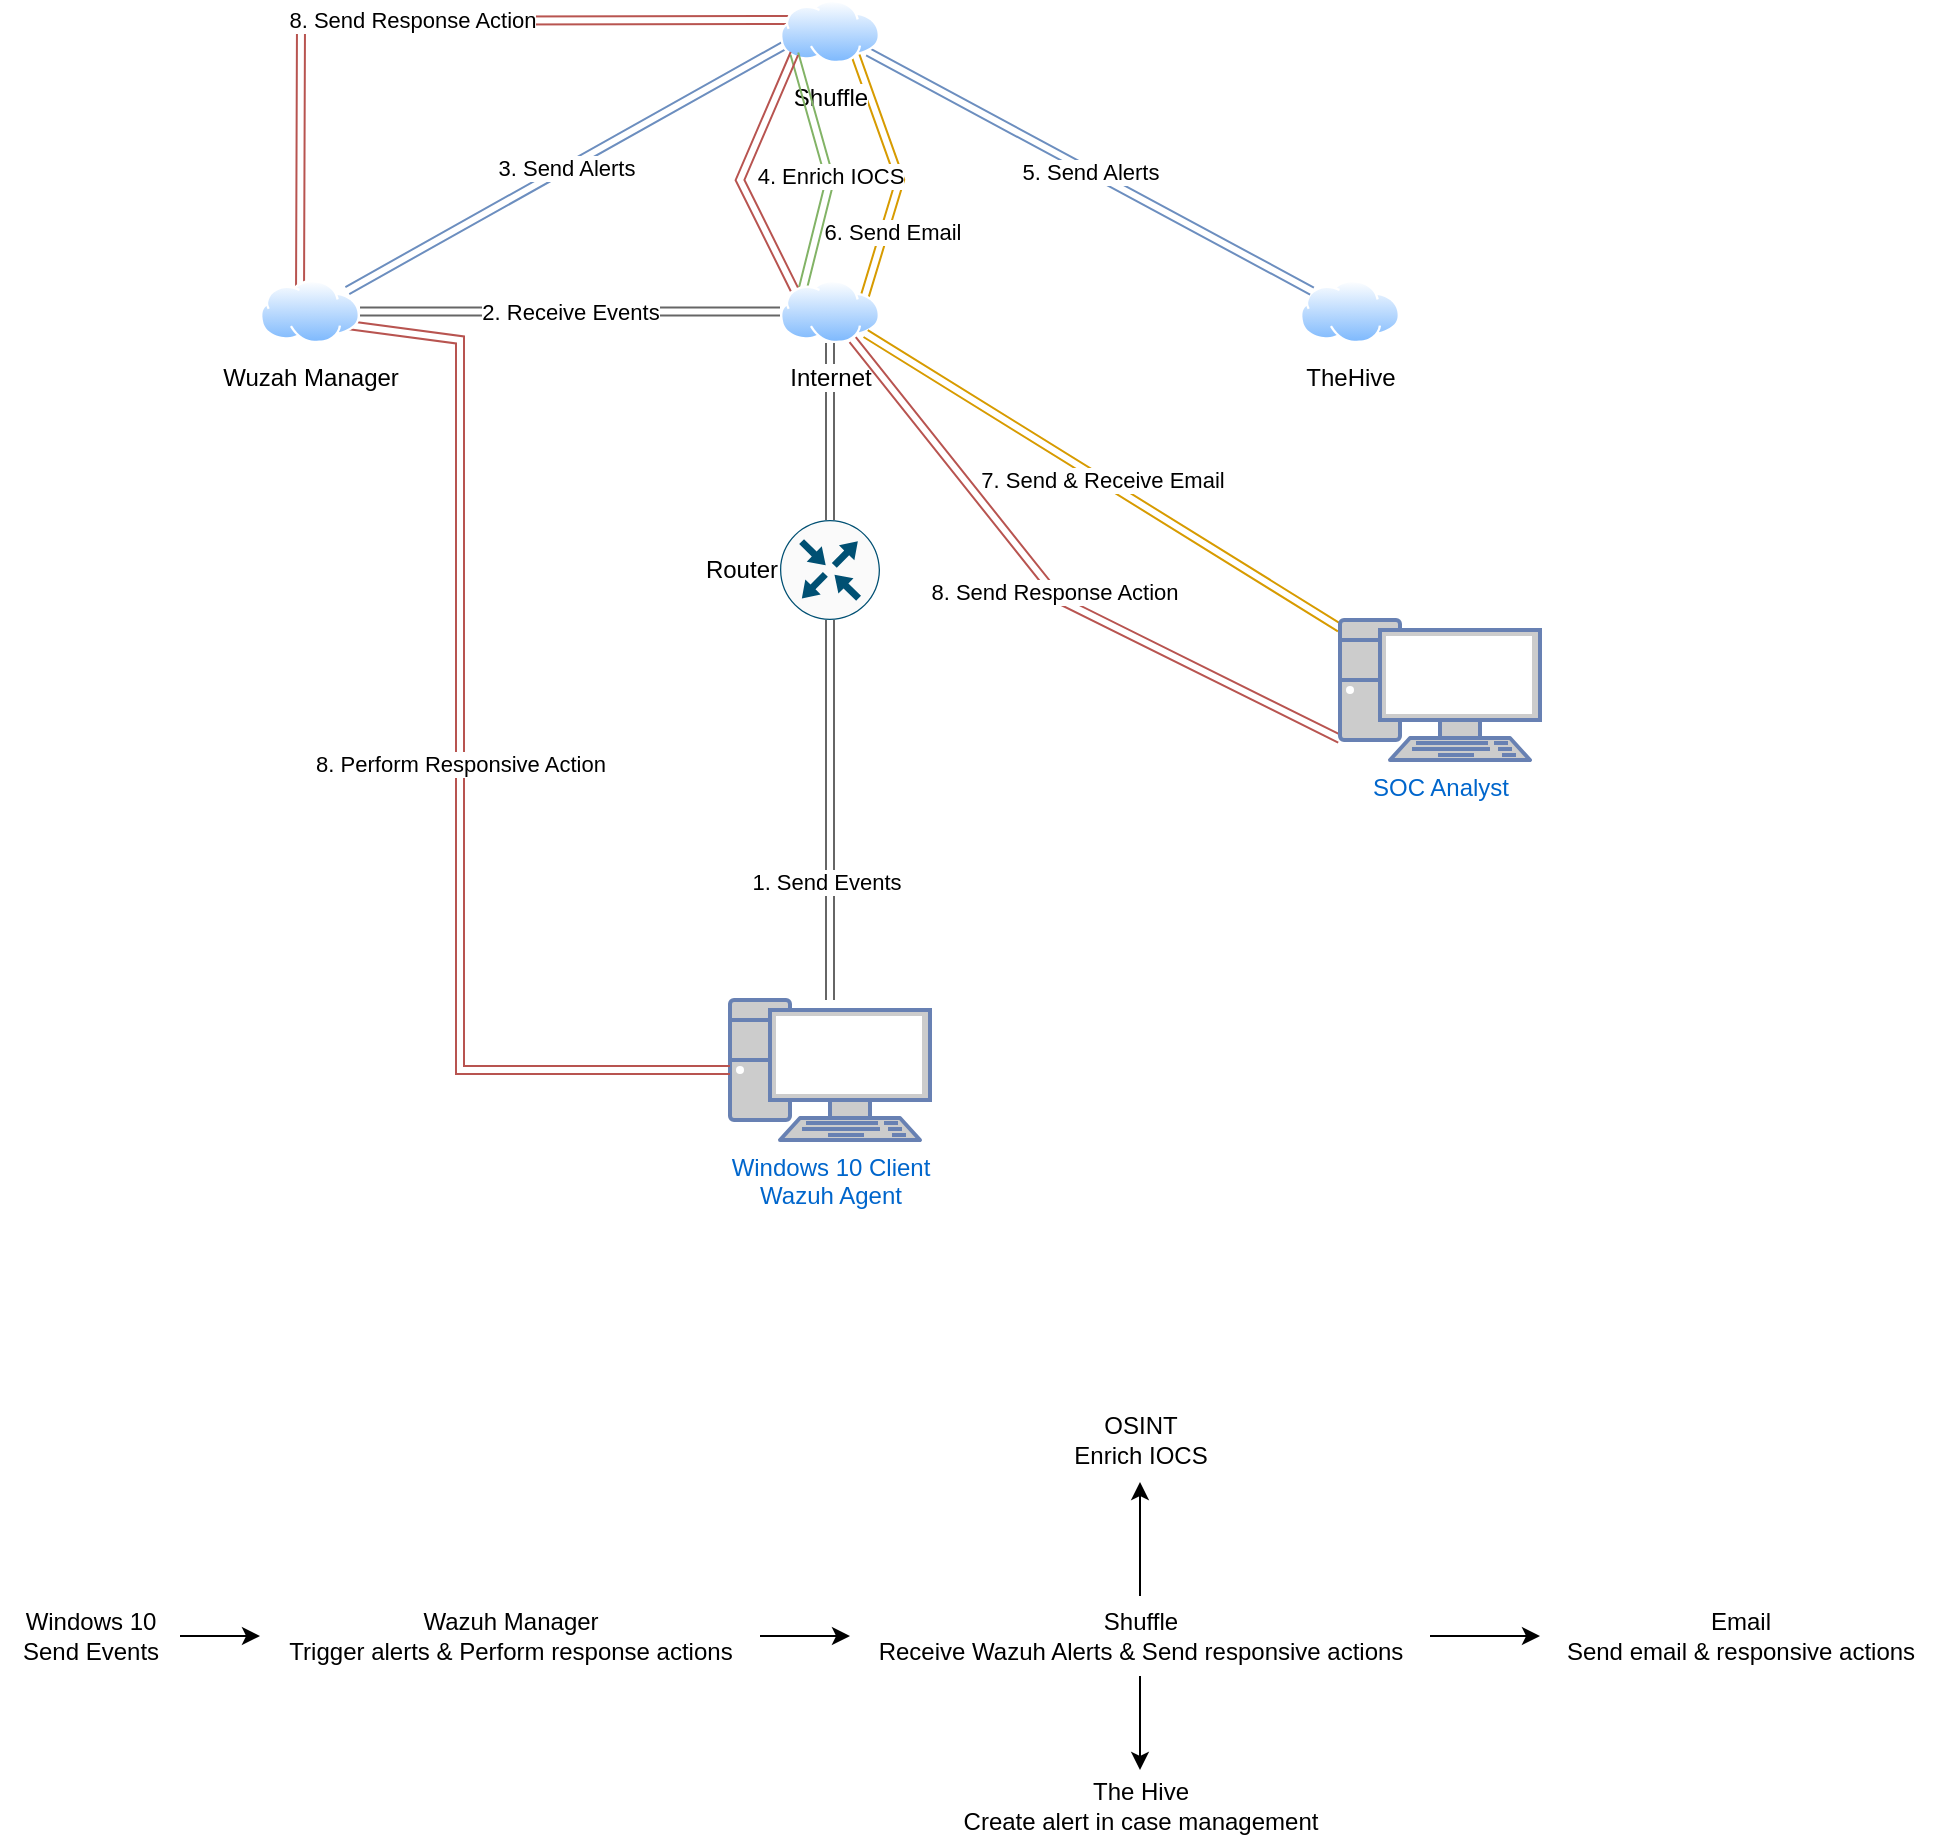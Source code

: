 <mxfile version="24.3.1" type="github">
  <diagram name="Page-1" id="AiVhcy7eNWf5va4XIVvH">
    <mxGraphModel dx="2033" dy="1126" grid="1" gridSize="10" guides="1" tooltips="1" connect="1" arrows="1" fold="1" page="1" pageScale="1" pageWidth="850" pageHeight="1100" math="0" shadow="0">
      <root>
        <mxCell id="0" />
        <mxCell id="1" parent="0" />
        <mxCell id="nGbSwIf1wcVXZAsoUwdQ-9" style="edgeStyle=orthogonalEdgeStyle;rounded=0;orthogonalLoop=1;jettySize=auto;html=1;startArrow=block;startFill=1;endArrow=block;endFill=1;shape=link;fillColor=#f5f5f5;strokeColor=#666666;" edge="1" parent="1" source="nGbSwIf1wcVXZAsoUwdQ-1" target="nGbSwIf1wcVXZAsoUwdQ-2">
          <mxGeometry relative="1" as="geometry" />
        </mxCell>
        <mxCell id="nGbSwIf1wcVXZAsoUwdQ-10" value="1. Send Events" style="edgeLabel;html=1;align=center;verticalAlign=middle;resizable=0;points=[];" vertex="1" connectable="0" parent="nGbSwIf1wcVXZAsoUwdQ-9">
          <mxGeometry x="-0.377" y="2" relative="1" as="geometry">
            <mxPoint as="offset" />
          </mxGeometry>
        </mxCell>
        <mxCell id="nGbSwIf1wcVXZAsoUwdQ-1" value="Windows 10 Client&lt;div&gt;Wazuh Agent&lt;/div&gt;" style="fontColor=#0066CC;verticalAlign=top;verticalLabelPosition=bottom;labelPosition=center;align=center;html=1;outlineConnect=0;fillColor=#CCCCCC;strokeColor=#6881B3;gradientColor=none;gradientDirection=north;strokeWidth=2;shape=mxgraph.networks.pc;" vertex="1" parent="1">
          <mxGeometry x="365" y="540" width="100" height="70" as="geometry" />
        </mxCell>
        <mxCell id="nGbSwIf1wcVXZAsoUwdQ-11" style="edgeStyle=orthogonalEdgeStyle;rounded=0;orthogonalLoop=1;jettySize=auto;html=1;exitX=0.5;exitY=0;exitDx=0;exitDy=0;exitPerimeter=0;entryX=0.5;entryY=1;entryDx=0;entryDy=0;fillColor=#f5f5f5;strokeColor=#666666;shape=link;" edge="1" parent="1" source="nGbSwIf1wcVXZAsoUwdQ-2" target="nGbSwIf1wcVXZAsoUwdQ-3">
          <mxGeometry relative="1" as="geometry" />
        </mxCell>
        <mxCell id="nGbSwIf1wcVXZAsoUwdQ-2" value="Router" style="sketch=0;points=[[0.5,0,0],[1,0.5,0],[0.5,1,0],[0,0.5,0],[0.145,0.145,0],[0.856,0.145,0],[0.855,0.856,0],[0.145,0.855,0]];verticalLabelPosition=middle;html=1;verticalAlign=middle;aspect=fixed;align=right;pointerEvents=1;shape=mxgraph.cisco19.rect;prIcon=router;fillColor=#FAFAFA;strokeColor=#005073;labelPosition=left;" vertex="1" parent="1">
          <mxGeometry x="390" y="300" width="50" height="50" as="geometry" />
        </mxCell>
        <mxCell id="nGbSwIf1wcVXZAsoUwdQ-13" value="2. Receive Events" style="edgeStyle=orthogonalEdgeStyle;rounded=0;orthogonalLoop=1;jettySize=auto;html=1;entryX=1;entryY=0.5;entryDx=0;entryDy=0;fillColor=#f5f5f5;strokeColor=#666666;shape=link;" edge="1" parent="1" source="nGbSwIf1wcVXZAsoUwdQ-3" target="nGbSwIf1wcVXZAsoUwdQ-5">
          <mxGeometry relative="1" as="geometry" />
        </mxCell>
        <mxCell id="nGbSwIf1wcVXZAsoUwdQ-15" value="3. Send Alerts" style="rounded=0;orthogonalLoop=1;jettySize=auto;html=1;entryX=0;entryY=0.75;entryDx=0;entryDy=0;shape=link;fillColor=#dae8fc;strokeColor=#6c8ebf;" edge="1" parent="1" source="nGbSwIf1wcVXZAsoUwdQ-5" target="nGbSwIf1wcVXZAsoUwdQ-7">
          <mxGeometry relative="1" as="geometry" />
        </mxCell>
        <mxCell id="nGbSwIf1wcVXZAsoUwdQ-6" value="TheHive" style="image;aspect=fixed;perimeter=ellipsePerimeter;html=1;align=center;shadow=0;dashed=0;spacingTop=3;image=img/lib/active_directory/internet_cloud.svg;" vertex="1" parent="1">
          <mxGeometry x="650" y="180" width="50" height="31.5" as="geometry" />
        </mxCell>
        <mxCell id="nGbSwIf1wcVXZAsoUwdQ-17" value="5. Send Alerts" style="rounded=0;orthogonalLoop=1;jettySize=auto;html=1;shape=link;fillColor=#dae8fc;strokeColor=#6c8ebf;" edge="1" parent="1" source="nGbSwIf1wcVXZAsoUwdQ-7" target="nGbSwIf1wcVXZAsoUwdQ-6">
          <mxGeometry relative="1" as="geometry" />
        </mxCell>
        <mxCell id="nGbSwIf1wcVXZAsoUwdQ-18" value="6. Send Email" style="rounded=0;orthogonalLoop=1;jettySize=auto;html=1;fillColor=#ffe6cc;strokeColor=#d79b00;shape=link;" edge="1" parent="1">
          <mxGeometry x="0.398" y="4" relative="1" as="geometry">
            <mxPoint x="425.005" y="60.001" as="sourcePoint" />
            <mxPoint x="430" y="196" as="targetPoint" />
            <Array as="points">
              <mxPoint x="450" y="130" />
            </Array>
            <mxPoint as="offset" />
          </mxGeometry>
        </mxCell>
        <mxCell id="nGbSwIf1wcVXZAsoUwdQ-23" value="8. Send Response Action" style="edgeStyle=orthogonalEdgeStyle;rounded=0;orthogonalLoop=1;jettySize=auto;html=1;shape=link;fillColor=#f8cecc;strokeColor=#b85450;" edge="1" parent="1">
          <mxGeometry relative="1" as="geometry">
            <mxPoint x="400" y="50" as="sourcePoint" />
            <mxPoint x="150" y="190" as="targetPoint" />
          </mxGeometry>
        </mxCell>
        <mxCell id="nGbSwIf1wcVXZAsoUwdQ-7" value="Shuffle" style="image;aspect=fixed;perimeter=ellipsePerimeter;html=1;align=center;shadow=0;dashed=0;spacingTop=3;image=img/lib/active_directory/internet_cloud.svg;" vertex="1" parent="1">
          <mxGeometry x="390" y="40" width="50" height="31.5" as="geometry" />
        </mxCell>
        <mxCell id="nGbSwIf1wcVXZAsoUwdQ-16" value="4. Enrich IOCS" style="rounded=0;orthogonalLoop=1;jettySize=auto;html=1;shape=link;fillColor=#d5e8d4;strokeColor=#82b366;exitX=0;exitY=1;exitDx=0;exitDy=0;" edge="1" parent="1" source="nGbSwIf1wcVXZAsoUwdQ-7">
          <mxGeometry x="0.005" relative="1" as="geometry">
            <mxPoint x="400" y="190" as="targetPoint" />
            <Array as="points">
              <mxPoint x="415" y="130" />
            </Array>
            <mxPoint as="offset" />
          </mxGeometry>
        </mxCell>
        <mxCell id="nGbSwIf1wcVXZAsoUwdQ-22" style="rounded=0;orthogonalLoop=1;jettySize=auto;html=1;exitX=0;exitY=0;exitDx=0;exitDy=0;entryX=0;entryY=1;entryDx=0;entryDy=0;shape=link;fillColor=#f8cecc;strokeColor=#b85450;" edge="1" parent="1" source="nGbSwIf1wcVXZAsoUwdQ-3" target="nGbSwIf1wcVXZAsoUwdQ-7">
          <mxGeometry relative="1" as="geometry">
            <Array as="points">
              <mxPoint x="370" y="130" />
            </Array>
          </mxGeometry>
        </mxCell>
        <mxCell id="nGbSwIf1wcVXZAsoUwdQ-3" value="Internet" style="image;aspect=fixed;perimeter=ellipsePerimeter;html=1;align=center;shadow=0;dashed=0;spacingTop=3;image=img/lib/active_directory/internet_cloud.svg;" vertex="1" parent="1">
          <mxGeometry x="390" y="180" width="50" height="31.5" as="geometry" />
        </mxCell>
        <mxCell id="nGbSwIf1wcVXZAsoUwdQ-19" value="7. Send &amp;amp; Receive Email" style="rounded=0;orthogonalLoop=1;jettySize=auto;html=1;exitX=1;exitY=1;exitDx=0;exitDy=0;shape=link;fillColor=#ffe6cc;strokeColor=#d79b00;" edge="1" parent="1" source="nGbSwIf1wcVXZAsoUwdQ-3" target="nGbSwIf1wcVXZAsoUwdQ-8">
          <mxGeometry relative="1" as="geometry" />
        </mxCell>
        <mxCell id="nGbSwIf1wcVXZAsoUwdQ-20" value="8. Send Response Action" style="rounded=0;orthogonalLoop=1;jettySize=auto;html=1;exitX=0;exitY=0.85;exitDx=0;exitDy=0;exitPerimeter=0;entryX=0.75;entryY=1;entryDx=0;entryDy=0;shape=link;fillColor=#f8cecc;strokeColor=#b85450;" edge="1" parent="1" source="nGbSwIf1wcVXZAsoUwdQ-8" target="nGbSwIf1wcVXZAsoUwdQ-3">
          <mxGeometry relative="1" as="geometry">
            <Array as="points">
              <mxPoint x="530" y="340" />
            </Array>
          </mxGeometry>
        </mxCell>
        <mxCell id="nGbSwIf1wcVXZAsoUwdQ-8" value="SOC Analyst" style="fontColor=#0066CC;verticalAlign=top;verticalLabelPosition=bottom;labelPosition=center;align=center;html=1;outlineConnect=0;fillColor=#CCCCCC;strokeColor=#6881B3;gradientColor=none;gradientDirection=north;strokeWidth=2;shape=mxgraph.networks.pc;" vertex="1" parent="1">
          <mxGeometry x="670" y="350" width="100" height="70" as="geometry" />
        </mxCell>
        <mxCell id="nGbSwIf1wcVXZAsoUwdQ-24" value="8. Perform Responsive Action" style="rounded=0;orthogonalLoop=1;jettySize=auto;html=1;entryX=0;entryY=0.5;entryDx=0;entryDy=0;entryPerimeter=0;shape=link;fillColor=#f8cecc;strokeColor=#b85450;" edge="1" parent="1" target="nGbSwIf1wcVXZAsoUwdQ-1">
          <mxGeometry relative="1" as="geometry">
            <mxPoint x="155" y="200" as="sourcePoint" />
            <Array as="points">
              <mxPoint x="230" y="210" />
              <mxPoint x="230" y="575" />
            </Array>
          </mxGeometry>
        </mxCell>
        <mxCell id="nGbSwIf1wcVXZAsoUwdQ-5" value="Wuzah Manager" style="image;aspect=fixed;perimeter=ellipsePerimeter;html=1;align=center;shadow=0;dashed=0;spacingTop=3;image=img/lib/active_directory/internet_cloud.svg;" vertex="1" parent="1">
          <mxGeometry x="130" y="180" width="50" height="31.5" as="geometry" />
        </mxCell>
        <mxCell id="nGbSwIf1wcVXZAsoUwdQ-28" style="edgeStyle=orthogonalEdgeStyle;rounded=0;orthogonalLoop=1;jettySize=auto;html=1;" edge="1" parent="1" source="nGbSwIf1wcVXZAsoUwdQ-25" target="nGbSwIf1wcVXZAsoUwdQ-26">
          <mxGeometry relative="1" as="geometry" />
        </mxCell>
        <mxCell id="nGbSwIf1wcVXZAsoUwdQ-25" value="Windows 10&lt;div&gt;Send Events&lt;/div&gt;" style="text;html=1;align=center;verticalAlign=middle;resizable=0;points=[];autosize=1;strokeColor=none;fillColor=none;" vertex="1" parent="1">
          <mxGeometry y="838" width="90" height="40" as="geometry" />
        </mxCell>
        <mxCell id="nGbSwIf1wcVXZAsoUwdQ-29" style="edgeStyle=orthogonalEdgeStyle;rounded=0;orthogonalLoop=1;jettySize=auto;html=1;" edge="1" parent="1" source="nGbSwIf1wcVXZAsoUwdQ-26" target="nGbSwIf1wcVXZAsoUwdQ-27">
          <mxGeometry relative="1" as="geometry" />
        </mxCell>
        <mxCell id="nGbSwIf1wcVXZAsoUwdQ-26" value="Wazuh Manager&lt;div&gt;Trigger alerts &amp;amp; Perform response actions&lt;/div&gt;" style="text;html=1;align=center;verticalAlign=middle;resizable=0;points=[];autosize=1;strokeColor=none;fillColor=none;" vertex="1" parent="1">
          <mxGeometry x="130" y="838" width="250" height="40" as="geometry" />
        </mxCell>
        <mxCell id="nGbSwIf1wcVXZAsoUwdQ-36" style="edgeStyle=orthogonalEdgeStyle;rounded=0;orthogonalLoop=1;jettySize=auto;html=1;" edge="1" parent="1" source="nGbSwIf1wcVXZAsoUwdQ-27" target="nGbSwIf1wcVXZAsoUwdQ-35">
          <mxGeometry relative="1" as="geometry" />
        </mxCell>
        <mxCell id="nGbSwIf1wcVXZAsoUwdQ-27" value="Shuffle&lt;div&gt;Receive Wazuh Alerts &amp;amp; Send responsive actions&lt;/div&gt;" style="text;html=1;align=center;verticalAlign=middle;resizable=0;points=[];autosize=1;strokeColor=none;fillColor=none;" vertex="1" parent="1">
          <mxGeometry x="425" y="838" width="290" height="40" as="geometry" />
        </mxCell>
        <mxCell id="nGbSwIf1wcVXZAsoUwdQ-30" value="OSINT&lt;div&gt;Enrich IOCS&lt;/div&gt;" style="text;html=1;align=center;verticalAlign=middle;resizable=0;points=[];autosize=1;strokeColor=none;fillColor=none;" vertex="1" parent="1">
          <mxGeometry x="525" y="740" width="90" height="40" as="geometry" />
        </mxCell>
        <mxCell id="nGbSwIf1wcVXZAsoUwdQ-31" style="edgeStyle=orthogonalEdgeStyle;rounded=0;orthogonalLoop=1;jettySize=auto;html=1;entryX=0.5;entryY=1.025;entryDx=0;entryDy=0;entryPerimeter=0;" edge="1" parent="1" source="nGbSwIf1wcVXZAsoUwdQ-27" target="nGbSwIf1wcVXZAsoUwdQ-30">
          <mxGeometry relative="1" as="geometry" />
        </mxCell>
        <mxCell id="nGbSwIf1wcVXZAsoUwdQ-32" value="The Hive&lt;div&gt;Create alert in case management&lt;/div&gt;" style="text;html=1;align=center;verticalAlign=middle;resizable=0;points=[];autosize=1;strokeColor=none;fillColor=none;" vertex="1" parent="1">
          <mxGeometry x="470" y="923" width="200" height="40" as="geometry" />
        </mxCell>
        <mxCell id="nGbSwIf1wcVXZAsoUwdQ-34" style="edgeStyle=orthogonalEdgeStyle;rounded=0;orthogonalLoop=1;jettySize=auto;html=1;entryX=0.5;entryY=0.05;entryDx=0;entryDy=0;entryPerimeter=0;" edge="1" parent="1" source="nGbSwIf1wcVXZAsoUwdQ-27" target="nGbSwIf1wcVXZAsoUwdQ-32">
          <mxGeometry relative="1" as="geometry" />
        </mxCell>
        <mxCell id="nGbSwIf1wcVXZAsoUwdQ-35" value="Email&lt;div&gt;Send email &amp;amp; responsive actions&lt;/div&gt;" style="text;html=1;align=center;verticalAlign=middle;resizable=0;points=[];autosize=1;strokeColor=none;fillColor=none;" vertex="1" parent="1">
          <mxGeometry x="770" y="838" width="200" height="40" as="geometry" />
        </mxCell>
      </root>
    </mxGraphModel>
  </diagram>
</mxfile>

